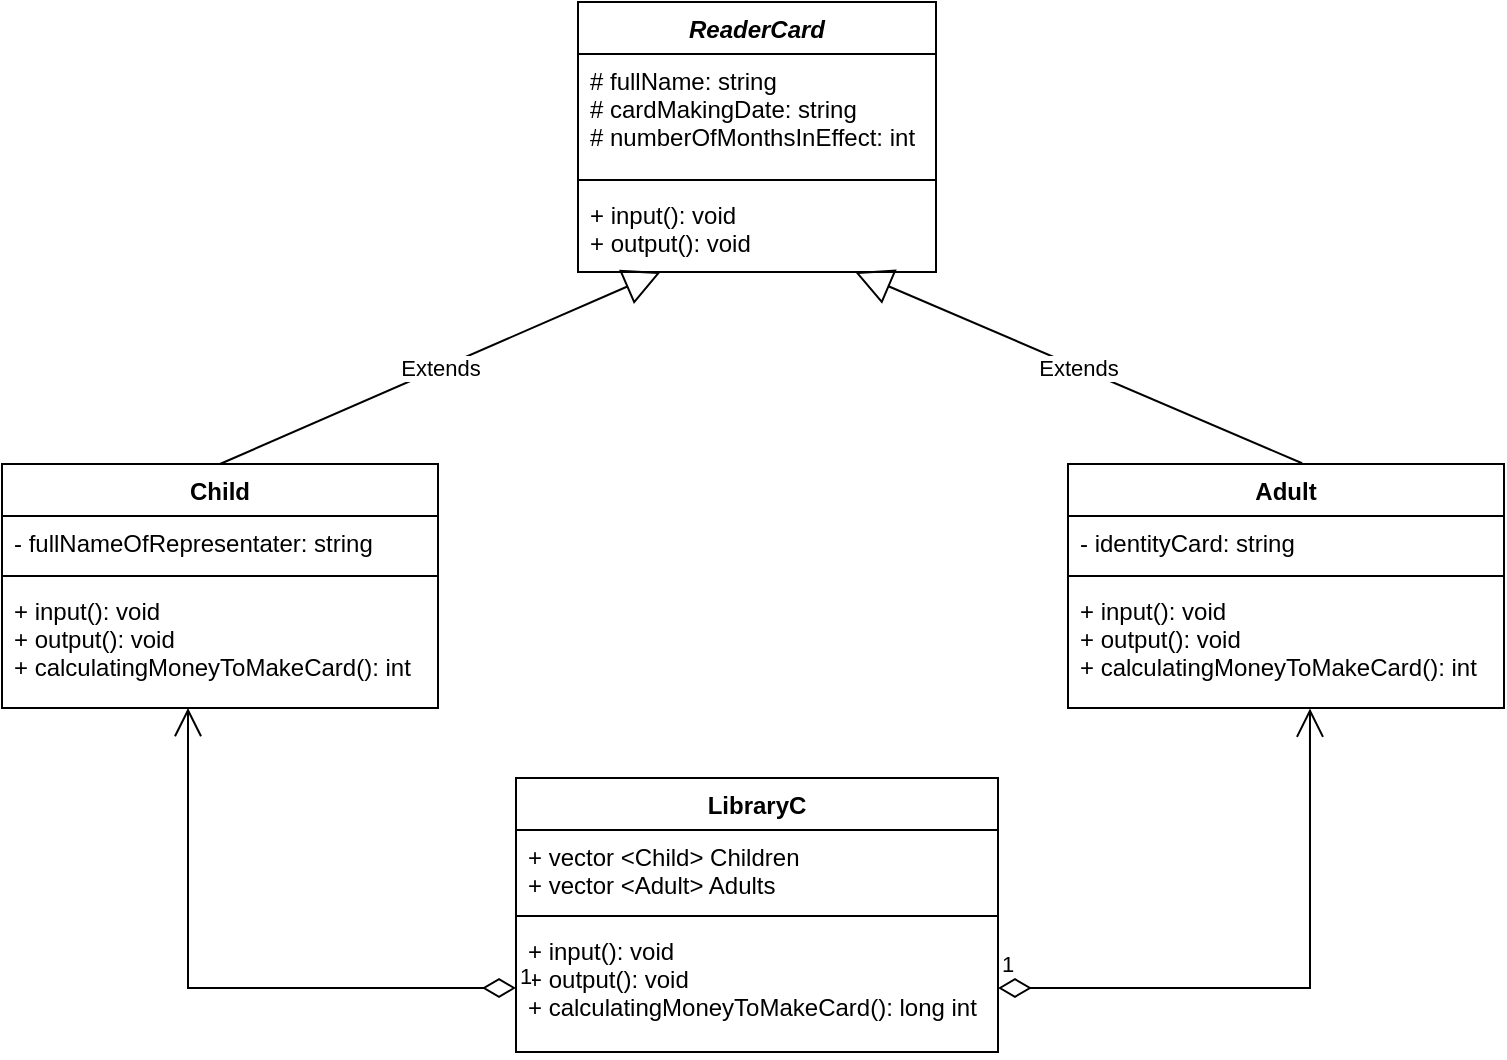 <mxfile>
    <diagram id="6yEVVn3fbgUT61WCrIyr" name="Page-1">
        <mxGraphModel dx="974" dy="430" grid="0" gridSize="10" guides="1" tooltips="1" connect="1" arrows="1" fold="1" page="1" pageScale="1" pageWidth="827" pageHeight="583" math="0" shadow="0">
            <root>
                <mxCell id="0"/>
                <mxCell id="1" parent="0"/>
                <mxCell id="7Ii-KDpDCaodxow-15nn-1" value="ReaderCard" style="swimlane;fontStyle=3;align=center;verticalAlign=top;childLayout=stackLayout;horizontal=1;startSize=26;horizontalStack=0;resizeParent=1;resizeParentMax=0;resizeLast=0;collapsible=1;marginBottom=0;" parent="1" vertex="1">
                    <mxGeometry x="338" y="30" width="179" height="135" as="geometry"/>
                </mxCell>
                <mxCell id="7Ii-KDpDCaodxow-15nn-2" value="# fullName: string&#10;# cardMakingDate: string &#10;# numberOfMonthsInEffect: int" style="text;strokeColor=none;fillColor=none;align=left;verticalAlign=top;spacingLeft=4;spacingRight=4;overflow=hidden;rotatable=0;points=[[0,0.5],[1,0.5]];portConstraint=eastwest;" parent="7Ii-KDpDCaodxow-15nn-1" vertex="1">
                    <mxGeometry y="26" width="179" height="59" as="geometry"/>
                </mxCell>
                <mxCell id="7Ii-KDpDCaodxow-15nn-3" value="" style="line;strokeWidth=1;fillColor=none;align=left;verticalAlign=middle;spacingTop=-1;spacingLeft=3;spacingRight=3;rotatable=0;labelPosition=right;points=[];portConstraint=eastwest;" parent="7Ii-KDpDCaodxow-15nn-1" vertex="1">
                    <mxGeometry y="85" width="179" height="8" as="geometry"/>
                </mxCell>
                <mxCell id="7Ii-KDpDCaodxow-15nn-4" value="+ input(): void&#10;+ output(): void" style="text;strokeColor=none;fillColor=none;align=left;verticalAlign=top;spacingLeft=4;spacingRight=4;overflow=hidden;rotatable=0;points=[[0,0.5],[1,0.5]];portConstraint=eastwest;" parent="7Ii-KDpDCaodxow-15nn-1" vertex="1">
                    <mxGeometry y="93" width="179" height="42" as="geometry"/>
                </mxCell>
                <mxCell id="7Ii-KDpDCaodxow-15nn-5" value="Adult" style="swimlane;fontStyle=1;align=center;verticalAlign=top;childLayout=stackLayout;horizontal=1;startSize=26;horizontalStack=0;resizeParent=1;resizeParentMax=0;resizeLast=0;collapsible=1;marginBottom=0;" parent="1" vertex="1">
                    <mxGeometry x="583" y="261" width="218" height="122" as="geometry"/>
                </mxCell>
                <mxCell id="7Ii-KDpDCaodxow-15nn-6" value="- identityCard: string" style="text;strokeColor=none;fillColor=none;align=left;verticalAlign=top;spacingLeft=4;spacingRight=4;overflow=hidden;rotatable=0;points=[[0,0.5],[1,0.5]];portConstraint=eastwest;" parent="7Ii-KDpDCaodxow-15nn-5" vertex="1">
                    <mxGeometry y="26" width="218" height="26" as="geometry"/>
                </mxCell>
                <mxCell id="7Ii-KDpDCaodxow-15nn-7" value="" style="line;strokeWidth=1;fillColor=none;align=left;verticalAlign=middle;spacingTop=-1;spacingLeft=3;spacingRight=3;rotatable=0;labelPosition=right;points=[];portConstraint=eastwest;" parent="7Ii-KDpDCaodxow-15nn-5" vertex="1">
                    <mxGeometry y="52" width="218" height="8" as="geometry"/>
                </mxCell>
                <mxCell id="7Ii-KDpDCaodxow-15nn-8" value="+ input(): void&#10;+ output(): void&#10;+ calculatingMoneyToMakeCard(): int" style="text;strokeColor=none;fillColor=none;align=left;verticalAlign=top;spacingLeft=4;spacingRight=4;overflow=hidden;rotatable=0;points=[[0,0.5],[1,0.5]];portConstraint=eastwest;" parent="7Ii-KDpDCaodxow-15nn-5" vertex="1">
                    <mxGeometry y="60" width="218" height="62" as="geometry"/>
                </mxCell>
                <mxCell id="7Ii-KDpDCaodxow-15nn-9" value="Child" style="swimlane;fontStyle=1;align=center;verticalAlign=top;childLayout=stackLayout;horizontal=1;startSize=26;horizontalStack=0;resizeParent=1;resizeParentMax=0;resizeLast=0;collapsible=1;marginBottom=0;" parent="1" vertex="1">
                    <mxGeometry x="50" y="261" width="218" height="122" as="geometry"/>
                </mxCell>
                <mxCell id="7Ii-KDpDCaodxow-15nn-10" value="- fullNameOfRepresentater: string" style="text;strokeColor=none;fillColor=none;align=left;verticalAlign=top;spacingLeft=4;spacingRight=4;overflow=hidden;rotatable=0;points=[[0,0.5],[1,0.5]];portConstraint=eastwest;" parent="7Ii-KDpDCaodxow-15nn-9" vertex="1">
                    <mxGeometry y="26" width="218" height="26" as="geometry"/>
                </mxCell>
                <mxCell id="7Ii-KDpDCaodxow-15nn-11" value="" style="line;strokeWidth=1;fillColor=none;align=left;verticalAlign=middle;spacingTop=-1;spacingLeft=3;spacingRight=3;rotatable=0;labelPosition=right;points=[];portConstraint=eastwest;" parent="7Ii-KDpDCaodxow-15nn-9" vertex="1">
                    <mxGeometry y="52" width="218" height="8" as="geometry"/>
                </mxCell>
                <mxCell id="7Ii-KDpDCaodxow-15nn-12" value="+ input(): void&#10;+ output(): void&#10;+ calculatingMoneyToMakeCard(): int" style="text;strokeColor=none;fillColor=none;align=left;verticalAlign=top;spacingLeft=4;spacingRight=4;overflow=hidden;rotatable=0;points=[[0,0.5],[1,0.5]];portConstraint=eastwest;" parent="7Ii-KDpDCaodxow-15nn-9" vertex="1">
                    <mxGeometry y="60" width="218" height="62" as="geometry"/>
                </mxCell>
                <mxCell id="7Ii-KDpDCaodxow-15nn-14" value="LibraryC" style="swimlane;fontStyle=1;align=center;verticalAlign=top;childLayout=stackLayout;horizontal=1;startSize=26;horizontalStack=0;resizeParent=1;resizeParentMax=0;resizeLast=0;collapsible=1;marginBottom=0;" parent="1" vertex="1">
                    <mxGeometry x="307" y="418" width="241" height="137" as="geometry"/>
                </mxCell>
                <mxCell id="7Ii-KDpDCaodxow-15nn-15" value="+ vector &lt;Child&gt; Children&#10;+ vector &lt;Adult&gt; Adults" style="text;strokeColor=none;fillColor=none;align=left;verticalAlign=top;spacingLeft=4;spacingRight=4;overflow=hidden;rotatable=0;points=[[0,0.5],[1,0.5]];portConstraint=eastwest;" parent="7Ii-KDpDCaodxow-15nn-14" vertex="1">
                    <mxGeometry y="26" width="241" height="39" as="geometry"/>
                </mxCell>
                <mxCell id="7Ii-KDpDCaodxow-15nn-16" value="" style="line;strokeWidth=1;fillColor=none;align=left;verticalAlign=middle;spacingTop=-1;spacingLeft=3;spacingRight=3;rotatable=0;labelPosition=right;points=[];portConstraint=eastwest;" parent="7Ii-KDpDCaodxow-15nn-14" vertex="1">
                    <mxGeometry y="65" width="241" height="8" as="geometry"/>
                </mxCell>
                <mxCell id="7Ii-KDpDCaodxow-15nn-17" value="+ input(): void&#10;+ output(): void&#10;+ calculatingMoneyToMakeCard(): long int" style="text;strokeColor=none;fillColor=none;align=left;verticalAlign=top;spacingLeft=4;spacingRight=4;overflow=hidden;rotatable=0;points=[[0,0.5],[1,0.5]];portConstraint=eastwest;" parent="7Ii-KDpDCaodxow-15nn-14" vertex="1">
                    <mxGeometry y="73" width="241" height="64" as="geometry"/>
                </mxCell>
                <mxCell id="7Ii-KDpDCaodxow-15nn-19" value="Extends" style="endArrow=block;endSize=16;endFill=0;html=1;rounded=0;exitX=0.5;exitY=0;exitDx=0;exitDy=0;" parent="1" source="7Ii-KDpDCaodxow-15nn-9" target="7Ii-KDpDCaodxow-15nn-4" edge="1">
                    <mxGeometry width="160" relative="1" as="geometry">
                        <mxPoint x="319" y="266" as="sourcePoint"/>
                        <mxPoint x="429" y="203" as="targetPoint"/>
                    </mxGeometry>
                </mxCell>
                <mxCell id="7Ii-KDpDCaodxow-15nn-20" value="Extends" style="endArrow=block;endSize=16;endFill=0;html=1;rounded=0;exitX=0.537;exitY=-0.003;exitDx=0;exitDy=0;exitPerimeter=0;" parent="1" source="7Ii-KDpDCaodxow-15nn-5" target="7Ii-KDpDCaodxow-15nn-4" edge="1">
                    <mxGeometry width="160" relative="1" as="geometry">
                        <mxPoint x="238" y="272" as="sourcePoint"/>
                        <mxPoint x="451" y="233" as="targetPoint"/>
                    </mxGeometry>
                </mxCell>
                <mxCell id="7Ii-KDpDCaodxow-15nn-21" value="1" style="endArrow=open;html=1;endSize=12;startArrow=diamondThin;startSize=14;startFill=0;edgeStyle=orthogonalEdgeStyle;align=left;verticalAlign=bottom;rounded=0;exitX=0;exitY=0.5;exitDx=0;exitDy=0;" parent="1" source="7Ii-KDpDCaodxow-15nn-17" target="7Ii-KDpDCaodxow-15nn-12" edge="1">
                    <mxGeometry x="-1" y="3" relative="1" as="geometry">
                        <mxPoint x="332" y="323" as="sourcePoint"/>
                        <mxPoint x="172" y="441" as="targetPoint"/>
                        <Array as="points">
                            <mxPoint x="143" y="523"/>
                        </Array>
                    </mxGeometry>
                </mxCell>
                <mxCell id="7Ii-KDpDCaodxow-15nn-24" value="1" style="endArrow=open;html=1;endSize=12;startArrow=diamondThin;startSize=14;startFill=0;edgeStyle=orthogonalEdgeStyle;align=left;verticalAlign=bottom;rounded=0;entryX=0.555;entryY=1.005;entryDx=0;entryDy=0;entryPerimeter=0;" parent="1" source="7Ii-KDpDCaodxow-15nn-17" target="7Ii-KDpDCaodxow-15nn-8" edge="1">
                    <mxGeometry x="-1" y="3" relative="1" as="geometry">
                        <mxPoint x="598" y="507" as="sourcePoint"/>
                        <mxPoint x="758" y="507" as="targetPoint"/>
                    </mxGeometry>
                </mxCell>
            </root>
        </mxGraphModel>
    </diagram>
</mxfile>
